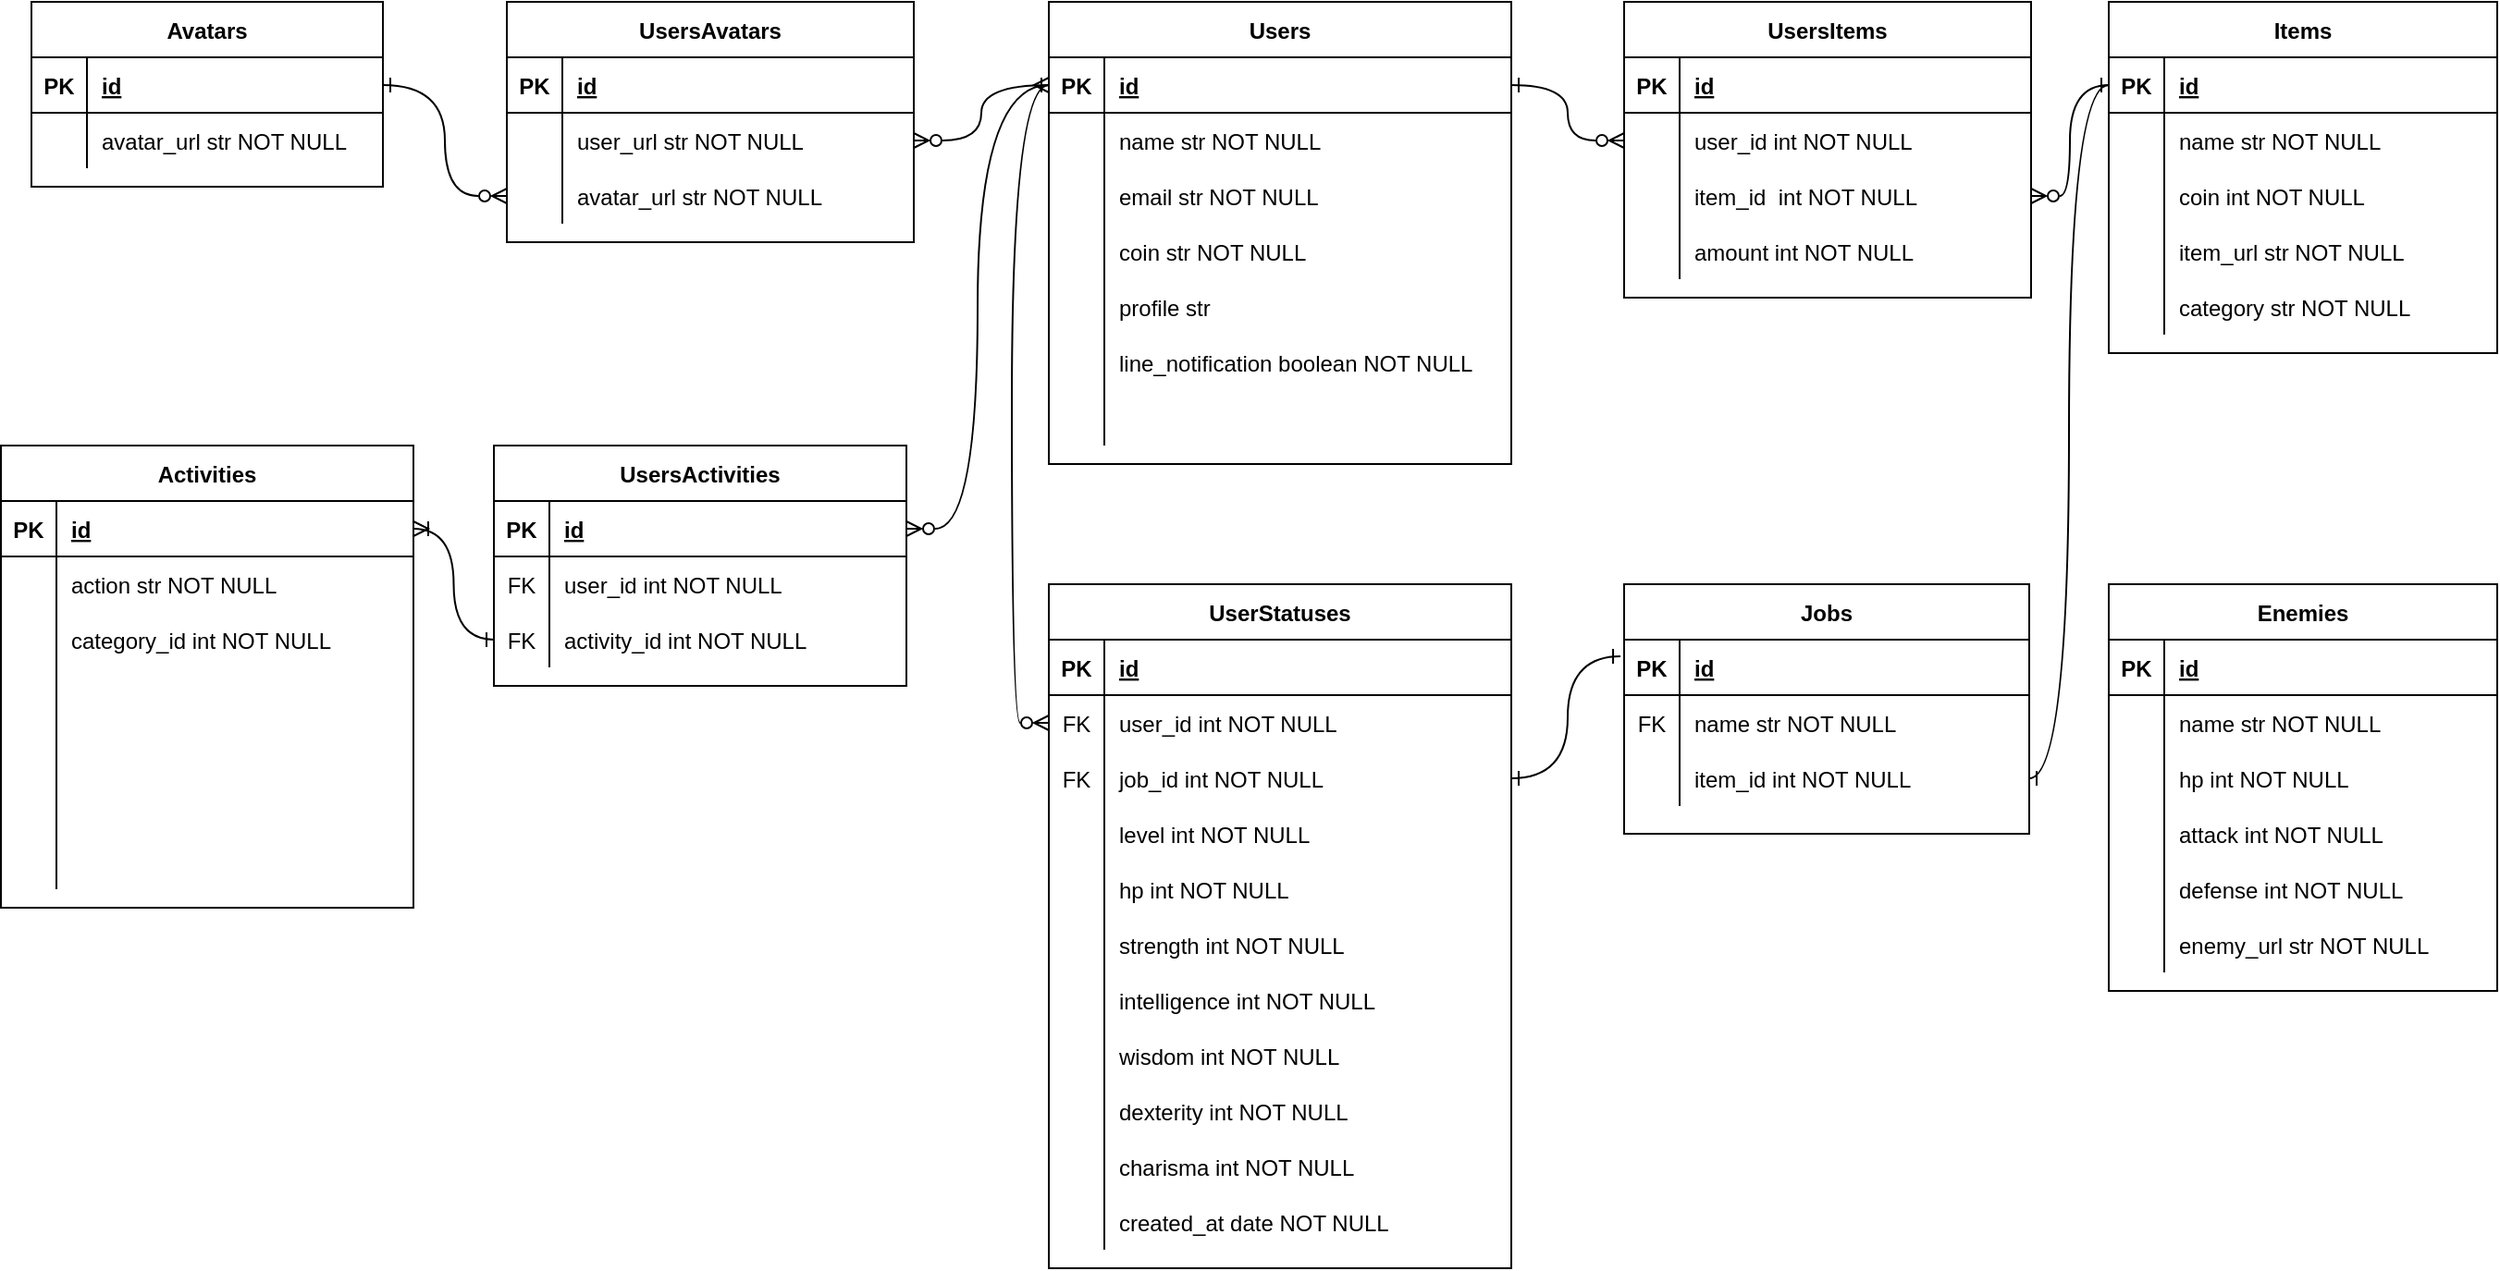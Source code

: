 <mxfile version="24.0.7" type="github">
  <diagram id="R2lEEEUBdFMjLlhIrx00" name="Page-1">
    <mxGraphModel dx="1804" dy="535" grid="1" gridSize="10" guides="1" tooltips="1" connect="1" arrows="1" fold="1" page="1" pageScale="1" pageWidth="850" pageHeight="1100" math="0" shadow="0" extFonts="Permanent Marker^https://fonts.googleapis.com/css?family=Permanent+Marker">
      <root>
        <mxCell id="0" />
        <mxCell id="1" parent="0" />
        <mxCell id="C-vyLk0tnHw3VtMMgP7b-23" value="Users" style="shape=table;startSize=30;container=1;collapsible=1;childLayout=tableLayout;fixedRows=1;rowLines=0;fontStyle=1;align=center;resizeLast=1;" parent="1" vertex="1">
          <mxGeometry x="70" y="50" width="250" height="250" as="geometry" />
        </mxCell>
        <mxCell id="C-vyLk0tnHw3VtMMgP7b-24" value="" style="shape=partialRectangle;collapsible=0;dropTarget=0;pointerEvents=0;fillColor=none;points=[[0,0.5],[1,0.5]];portConstraint=eastwest;top=0;left=0;right=0;bottom=1;" parent="C-vyLk0tnHw3VtMMgP7b-23" vertex="1">
          <mxGeometry y="30" width="250" height="30" as="geometry" />
        </mxCell>
        <mxCell id="C-vyLk0tnHw3VtMMgP7b-25" value="PK" style="shape=partialRectangle;overflow=hidden;connectable=0;fillColor=none;top=0;left=0;bottom=0;right=0;fontStyle=1;" parent="C-vyLk0tnHw3VtMMgP7b-24" vertex="1">
          <mxGeometry width="30" height="30" as="geometry">
            <mxRectangle width="30" height="30" as="alternateBounds" />
          </mxGeometry>
        </mxCell>
        <mxCell id="C-vyLk0tnHw3VtMMgP7b-26" value="id" style="shape=partialRectangle;overflow=hidden;connectable=0;fillColor=none;top=0;left=0;bottom=0;right=0;align=left;spacingLeft=6;fontStyle=5;" parent="C-vyLk0tnHw3VtMMgP7b-24" vertex="1">
          <mxGeometry x="30" width="220" height="30" as="geometry">
            <mxRectangle width="220" height="30" as="alternateBounds" />
          </mxGeometry>
        </mxCell>
        <mxCell id="C-vyLk0tnHw3VtMMgP7b-27" value="" style="shape=partialRectangle;collapsible=0;dropTarget=0;pointerEvents=0;fillColor=none;points=[[0,0.5],[1,0.5]];portConstraint=eastwest;top=0;left=0;right=0;bottom=0;" parent="C-vyLk0tnHw3VtMMgP7b-23" vertex="1">
          <mxGeometry y="60" width="250" height="30" as="geometry" />
        </mxCell>
        <mxCell id="C-vyLk0tnHw3VtMMgP7b-28" value="" style="shape=partialRectangle;overflow=hidden;connectable=0;fillColor=none;top=0;left=0;bottom=0;right=0;" parent="C-vyLk0tnHw3VtMMgP7b-27" vertex="1">
          <mxGeometry width="30" height="30" as="geometry">
            <mxRectangle width="30" height="30" as="alternateBounds" />
          </mxGeometry>
        </mxCell>
        <mxCell id="C-vyLk0tnHw3VtMMgP7b-29" value="name str NOT NULL" style="shape=partialRectangle;overflow=hidden;connectable=0;fillColor=none;top=0;left=0;bottom=0;right=0;align=left;spacingLeft=6;" parent="C-vyLk0tnHw3VtMMgP7b-27" vertex="1">
          <mxGeometry x="30" width="220" height="30" as="geometry">
            <mxRectangle width="220" height="30" as="alternateBounds" />
          </mxGeometry>
        </mxCell>
        <mxCell id="1r76c87EYD3M_yE_N8hs-28" style="shape=partialRectangle;collapsible=0;dropTarget=0;pointerEvents=0;fillColor=none;points=[[0,0.5],[1,0.5]];portConstraint=eastwest;top=0;left=0;right=0;bottom=0;" parent="C-vyLk0tnHw3VtMMgP7b-23" vertex="1">
          <mxGeometry y="90" width="250" height="30" as="geometry" />
        </mxCell>
        <mxCell id="1r76c87EYD3M_yE_N8hs-29" style="shape=partialRectangle;overflow=hidden;connectable=0;fillColor=none;top=0;left=0;bottom=0;right=0;" parent="1r76c87EYD3M_yE_N8hs-28" vertex="1">
          <mxGeometry width="30" height="30" as="geometry">
            <mxRectangle width="30" height="30" as="alternateBounds" />
          </mxGeometry>
        </mxCell>
        <mxCell id="1r76c87EYD3M_yE_N8hs-30" value="email str NOT NULL" style="shape=partialRectangle;overflow=hidden;connectable=0;fillColor=none;top=0;left=0;bottom=0;right=0;align=left;spacingLeft=6;" parent="1r76c87EYD3M_yE_N8hs-28" vertex="1">
          <mxGeometry x="30" width="220" height="30" as="geometry">
            <mxRectangle width="220" height="30" as="alternateBounds" />
          </mxGeometry>
        </mxCell>
        <mxCell id="1r76c87EYD3M_yE_N8hs-25" style="shape=partialRectangle;collapsible=0;dropTarget=0;pointerEvents=0;fillColor=none;points=[[0,0.5],[1,0.5]];portConstraint=eastwest;top=0;left=0;right=0;bottom=0;" parent="C-vyLk0tnHw3VtMMgP7b-23" vertex="1">
          <mxGeometry y="120" width="250" height="30" as="geometry" />
        </mxCell>
        <mxCell id="1r76c87EYD3M_yE_N8hs-26" style="shape=partialRectangle;overflow=hidden;connectable=0;fillColor=none;top=0;left=0;bottom=0;right=0;" parent="1r76c87EYD3M_yE_N8hs-25" vertex="1">
          <mxGeometry width="30" height="30" as="geometry">
            <mxRectangle width="30" height="30" as="alternateBounds" />
          </mxGeometry>
        </mxCell>
        <mxCell id="1r76c87EYD3M_yE_N8hs-27" value="coin str NOT NULL" style="shape=partialRectangle;overflow=hidden;connectable=0;fillColor=none;top=0;left=0;bottom=0;right=0;align=left;spacingLeft=6;" parent="1r76c87EYD3M_yE_N8hs-25" vertex="1">
          <mxGeometry x="30" width="220" height="30" as="geometry">
            <mxRectangle width="220" height="30" as="alternateBounds" />
          </mxGeometry>
        </mxCell>
        <mxCell id="1r76c87EYD3M_yE_N8hs-1" style="shape=partialRectangle;collapsible=0;dropTarget=0;pointerEvents=0;fillColor=none;points=[[0,0.5],[1,0.5]];portConstraint=eastwest;top=0;left=0;right=0;bottom=0;" parent="C-vyLk0tnHw3VtMMgP7b-23" vertex="1">
          <mxGeometry y="150" width="250" height="30" as="geometry" />
        </mxCell>
        <mxCell id="1r76c87EYD3M_yE_N8hs-2" style="shape=partialRectangle;overflow=hidden;connectable=0;fillColor=none;top=0;left=0;bottom=0;right=0;" parent="1r76c87EYD3M_yE_N8hs-1" vertex="1">
          <mxGeometry width="30" height="30" as="geometry">
            <mxRectangle width="30" height="30" as="alternateBounds" />
          </mxGeometry>
        </mxCell>
        <mxCell id="1r76c87EYD3M_yE_N8hs-3" value="profile str " style="shape=partialRectangle;overflow=hidden;connectable=0;fillColor=none;top=0;left=0;bottom=0;right=0;align=left;spacingLeft=6;" parent="1r76c87EYD3M_yE_N8hs-1" vertex="1">
          <mxGeometry x="30" width="220" height="30" as="geometry">
            <mxRectangle width="220" height="30" as="alternateBounds" />
          </mxGeometry>
        </mxCell>
        <mxCell id="DDQfYvmok7bzPkQVkcXP-64" style="shape=partialRectangle;collapsible=0;dropTarget=0;pointerEvents=0;fillColor=none;points=[[0,0.5],[1,0.5]];portConstraint=eastwest;top=0;left=0;right=0;bottom=0;" vertex="1" parent="C-vyLk0tnHw3VtMMgP7b-23">
          <mxGeometry y="180" width="250" height="30" as="geometry" />
        </mxCell>
        <mxCell id="DDQfYvmok7bzPkQVkcXP-65" style="shape=partialRectangle;overflow=hidden;connectable=0;fillColor=none;top=0;left=0;bottom=0;right=0;" vertex="1" parent="DDQfYvmok7bzPkQVkcXP-64">
          <mxGeometry width="30" height="30" as="geometry">
            <mxRectangle width="30" height="30" as="alternateBounds" />
          </mxGeometry>
        </mxCell>
        <mxCell id="DDQfYvmok7bzPkQVkcXP-66" value="line_notification boolean NOT NULL" style="shape=partialRectangle;overflow=hidden;connectable=0;fillColor=none;top=0;left=0;bottom=0;right=0;align=left;spacingLeft=6;" vertex="1" parent="DDQfYvmok7bzPkQVkcXP-64">
          <mxGeometry x="30" width="220" height="30" as="geometry">
            <mxRectangle width="220" height="30" as="alternateBounds" />
          </mxGeometry>
        </mxCell>
        <mxCell id="DDQfYvmok7bzPkQVkcXP-67" style="shape=partialRectangle;collapsible=0;dropTarget=0;pointerEvents=0;fillColor=none;points=[[0,0.5],[1,0.5]];portConstraint=eastwest;top=0;left=0;right=0;bottom=0;" vertex="1" parent="C-vyLk0tnHw3VtMMgP7b-23">
          <mxGeometry y="210" width="250" height="30" as="geometry" />
        </mxCell>
        <mxCell id="DDQfYvmok7bzPkQVkcXP-68" style="shape=partialRectangle;overflow=hidden;connectable=0;fillColor=none;top=0;left=0;bottom=0;right=0;" vertex="1" parent="DDQfYvmok7bzPkQVkcXP-67">
          <mxGeometry width="30" height="30" as="geometry">
            <mxRectangle width="30" height="30" as="alternateBounds" />
          </mxGeometry>
        </mxCell>
        <mxCell id="DDQfYvmok7bzPkQVkcXP-69" style="shape=partialRectangle;overflow=hidden;connectable=0;fillColor=none;top=0;left=0;bottom=0;right=0;align=left;spacingLeft=6;" vertex="1" parent="DDQfYvmok7bzPkQVkcXP-67">
          <mxGeometry x="30" width="220" height="30" as="geometry">
            <mxRectangle width="220" height="30" as="alternateBounds" />
          </mxGeometry>
        </mxCell>
        <mxCell id="1r76c87EYD3M_yE_N8hs-31" value="UserStatuses" style="shape=table;startSize=30;container=1;collapsible=1;childLayout=tableLayout;fixedRows=1;rowLines=0;fontStyle=1;align=center;resizeLast=1;" parent="1" vertex="1">
          <mxGeometry x="70" y="365" width="250" height="370" as="geometry" />
        </mxCell>
        <mxCell id="1r76c87EYD3M_yE_N8hs-32" value="" style="shape=partialRectangle;collapsible=0;dropTarget=0;pointerEvents=0;fillColor=none;points=[[0,0.5],[1,0.5]];portConstraint=eastwest;top=0;left=0;right=0;bottom=1;" parent="1r76c87EYD3M_yE_N8hs-31" vertex="1">
          <mxGeometry y="30" width="250" height="30" as="geometry" />
        </mxCell>
        <mxCell id="1r76c87EYD3M_yE_N8hs-33" value="PK" style="shape=partialRectangle;overflow=hidden;connectable=0;fillColor=none;top=0;left=0;bottom=0;right=0;fontStyle=1;" parent="1r76c87EYD3M_yE_N8hs-32" vertex="1">
          <mxGeometry width="30" height="30" as="geometry">
            <mxRectangle width="30" height="30" as="alternateBounds" />
          </mxGeometry>
        </mxCell>
        <mxCell id="1r76c87EYD3M_yE_N8hs-34" value="id" style="shape=partialRectangle;overflow=hidden;connectable=0;fillColor=none;top=0;left=0;bottom=0;right=0;align=left;spacingLeft=6;fontStyle=5;" parent="1r76c87EYD3M_yE_N8hs-32" vertex="1">
          <mxGeometry x="30" width="220" height="30" as="geometry">
            <mxRectangle width="220" height="30" as="alternateBounds" />
          </mxGeometry>
        </mxCell>
        <mxCell id="1r76c87EYD3M_yE_N8hs-35" value="" style="shape=partialRectangle;collapsible=0;dropTarget=0;pointerEvents=0;fillColor=none;points=[[0,0.5],[1,0.5]];portConstraint=eastwest;top=0;left=0;right=0;bottom=0;" parent="1r76c87EYD3M_yE_N8hs-31" vertex="1">
          <mxGeometry y="60" width="250" height="30" as="geometry" />
        </mxCell>
        <mxCell id="1r76c87EYD3M_yE_N8hs-36" value="FK" style="shape=partialRectangle;overflow=hidden;connectable=0;fillColor=none;top=0;left=0;bottom=0;right=0;" parent="1r76c87EYD3M_yE_N8hs-35" vertex="1">
          <mxGeometry width="30" height="30" as="geometry">
            <mxRectangle width="30" height="30" as="alternateBounds" />
          </mxGeometry>
        </mxCell>
        <mxCell id="1r76c87EYD3M_yE_N8hs-37" value="user_id int NOT NULL" style="shape=partialRectangle;overflow=hidden;connectable=0;fillColor=none;top=0;left=0;bottom=0;right=0;align=left;spacingLeft=6;" parent="1r76c87EYD3M_yE_N8hs-35" vertex="1">
          <mxGeometry x="30" width="220" height="30" as="geometry">
            <mxRectangle width="220" height="30" as="alternateBounds" />
          </mxGeometry>
        </mxCell>
        <mxCell id="1r76c87EYD3M_yE_N8hs-65" style="shape=partialRectangle;collapsible=0;dropTarget=0;pointerEvents=0;fillColor=none;points=[[0,0.5],[1,0.5]];portConstraint=eastwest;top=0;left=0;right=0;bottom=0;" parent="1r76c87EYD3M_yE_N8hs-31" vertex="1">
          <mxGeometry y="90" width="250" height="30" as="geometry" />
        </mxCell>
        <mxCell id="1r76c87EYD3M_yE_N8hs-66" value="FK" style="shape=partialRectangle;overflow=hidden;connectable=0;fillColor=none;top=0;left=0;bottom=0;right=0;" parent="1r76c87EYD3M_yE_N8hs-65" vertex="1">
          <mxGeometry width="30" height="30" as="geometry">
            <mxRectangle width="30" height="30" as="alternateBounds" />
          </mxGeometry>
        </mxCell>
        <mxCell id="1r76c87EYD3M_yE_N8hs-67" value="job_id int NOT NULL" style="shape=partialRectangle;overflow=hidden;connectable=0;fillColor=none;top=0;left=0;bottom=0;right=0;align=left;spacingLeft=6;" parent="1r76c87EYD3M_yE_N8hs-65" vertex="1">
          <mxGeometry x="30" width="220" height="30" as="geometry">
            <mxRectangle width="220" height="30" as="alternateBounds" />
          </mxGeometry>
        </mxCell>
        <mxCell id="1r76c87EYD3M_yE_N8hs-38" style="shape=partialRectangle;collapsible=0;dropTarget=0;pointerEvents=0;fillColor=none;points=[[0,0.5],[1,0.5]];portConstraint=eastwest;top=0;left=0;right=0;bottom=0;" parent="1r76c87EYD3M_yE_N8hs-31" vertex="1">
          <mxGeometry y="120" width="250" height="30" as="geometry" />
        </mxCell>
        <mxCell id="1r76c87EYD3M_yE_N8hs-39" style="shape=partialRectangle;overflow=hidden;connectable=0;fillColor=none;top=0;left=0;bottom=0;right=0;" parent="1r76c87EYD3M_yE_N8hs-38" vertex="1">
          <mxGeometry width="30" height="30" as="geometry">
            <mxRectangle width="30" height="30" as="alternateBounds" />
          </mxGeometry>
        </mxCell>
        <mxCell id="1r76c87EYD3M_yE_N8hs-40" value="level int NOT NULL" style="shape=partialRectangle;overflow=hidden;connectable=0;fillColor=none;top=0;left=0;bottom=0;right=0;align=left;spacingLeft=6;" parent="1r76c87EYD3M_yE_N8hs-38" vertex="1">
          <mxGeometry x="30" width="220" height="30" as="geometry">
            <mxRectangle width="220" height="30" as="alternateBounds" />
          </mxGeometry>
        </mxCell>
        <mxCell id="1r76c87EYD3M_yE_N8hs-41" style="shape=partialRectangle;collapsible=0;dropTarget=0;pointerEvents=0;fillColor=none;points=[[0,0.5],[1,0.5]];portConstraint=eastwest;top=0;left=0;right=0;bottom=0;" parent="1r76c87EYD3M_yE_N8hs-31" vertex="1">
          <mxGeometry y="150" width="250" height="30" as="geometry" />
        </mxCell>
        <mxCell id="1r76c87EYD3M_yE_N8hs-42" style="shape=partialRectangle;overflow=hidden;connectable=0;fillColor=none;top=0;left=0;bottom=0;right=0;" parent="1r76c87EYD3M_yE_N8hs-41" vertex="1">
          <mxGeometry width="30" height="30" as="geometry">
            <mxRectangle width="30" height="30" as="alternateBounds" />
          </mxGeometry>
        </mxCell>
        <mxCell id="1r76c87EYD3M_yE_N8hs-43" value="hp int NOT NULL" style="shape=partialRectangle;overflow=hidden;connectable=0;fillColor=none;top=0;left=0;bottom=0;right=0;align=left;spacingLeft=6;" parent="1r76c87EYD3M_yE_N8hs-41" vertex="1">
          <mxGeometry x="30" width="220" height="30" as="geometry">
            <mxRectangle width="220" height="30" as="alternateBounds" />
          </mxGeometry>
        </mxCell>
        <mxCell id="1r76c87EYD3M_yE_N8hs-62" style="shape=partialRectangle;collapsible=0;dropTarget=0;pointerEvents=0;fillColor=none;points=[[0,0.5],[1,0.5]];portConstraint=eastwest;top=0;left=0;right=0;bottom=0;" parent="1r76c87EYD3M_yE_N8hs-31" vertex="1">
          <mxGeometry y="180" width="250" height="30" as="geometry" />
        </mxCell>
        <mxCell id="1r76c87EYD3M_yE_N8hs-63" style="shape=partialRectangle;overflow=hidden;connectable=0;fillColor=none;top=0;left=0;bottom=0;right=0;" parent="1r76c87EYD3M_yE_N8hs-62" vertex="1">
          <mxGeometry width="30" height="30" as="geometry">
            <mxRectangle width="30" height="30" as="alternateBounds" />
          </mxGeometry>
        </mxCell>
        <mxCell id="1r76c87EYD3M_yE_N8hs-64" value="strength int NOT NULL" style="shape=partialRectangle;overflow=hidden;connectable=0;fillColor=none;top=0;left=0;bottom=0;right=0;align=left;spacingLeft=6;" parent="1r76c87EYD3M_yE_N8hs-62" vertex="1">
          <mxGeometry x="30" width="220" height="30" as="geometry">
            <mxRectangle width="220" height="30" as="alternateBounds" />
          </mxGeometry>
        </mxCell>
        <mxCell id="1r76c87EYD3M_yE_N8hs-59" style="shape=partialRectangle;collapsible=0;dropTarget=0;pointerEvents=0;fillColor=none;points=[[0,0.5],[1,0.5]];portConstraint=eastwest;top=0;left=0;right=0;bottom=0;" parent="1r76c87EYD3M_yE_N8hs-31" vertex="1">
          <mxGeometry y="210" width="250" height="30" as="geometry" />
        </mxCell>
        <mxCell id="1r76c87EYD3M_yE_N8hs-60" style="shape=partialRectangle;overflow=hidden;connectable=0;fillColor=none;top=0;left=0;bottom=0;right=0;" parent="1r76c87EYD3M_yE_N8hs-59" vertex="1">
          <mxGeometry width="30" height="30" as="geometry">
            <mxRectangle width="30" height="30" as="alternateBounds" />
          </mxGeometry>
        </mxCell>
        <mxCell id="1r76c87EYD3M_yE_N8hs-61" value="intelligence int NOT NULL" style="shape=partialRectangle;overflow=hidden;connectable=0;fillColor=none;top=0;left=0;bottom=0;right=0;align=left;spacingLeft=6;" parent="1r76c87EYD3M_yE_N8hs-59" vertex="1">
          <mxGeometry x="30" width="220" height="30" as="geometry">
            <mxRectangle width="220" height="30" as="alternateBounds" />
          </mxGeometry>
        </mxCell>
        <mxCell id="1r76c87EYD3M_yE_N8hs-56" style="shape=partialRectangle;collapsible=0;dropTarget=0;pointerEvents=0;fillColor=none;points=[[0,0.5],[1,0.5]];portConstraint=eastwest;top=0;left=0;right=0;bottom=0;" parent="1r76c87EYD3M_yE_N8hs-31" vertex="1">
          <mxGeometry y="240" width="250" height="30" as="geometry" />
        </mxCell>
        <mxCell id="1r76c87EYD3M_yE_N8hs-57" style="shape=partialRectangle;overflow=hidden;connectable=0;fillColor=none;top=0;left=0;bottom=0;right=0;" parent="1r76c87EYD3M_yE_N8hs-56" vertex="1">
          <mxGeometry width="30" height="30" as="geometry">
            <mxRectangle width="30" height="30" as="alternateBounds" />
          </mxGeometry>
        </mxCell>
        <mxCell id="1r76c87EYD3M_yE_N8hs-58" value="wisdom int NOT NULL" style="shape=partialRectangle;overflow=hidden;connectable=0;fillColor=none;top=0;left=0;bottom=0;right=0;align=left;spacingLeft=6;" parent="1r76c87EYD3M_yE_N8hs-56" vertex="1">
          <mxGeometry x="30" width="220" height="30" as="geometry">
            <mxRectangle width="220" height="30" as="alternateBounds" />
          </mxGeometry>
        </mxCell>
        <mxCell id="1r76c87EYD3M_yE_N8hs-53" style="shape=partialRectangle;collapsible=0;dropTarget=0;pointerEvents=0;fillColor=none;points=[[0,0.5],[1,0.5]];portConstraint=eastwest;top=0;left=0;right=0;bottom=0;" parent="1r76c87EYD3M_yE_N8hs-31" vertex="1">
          <mxGeometry y="270" width="250" height="30" as="geometry" />
        </mxCell>
        <mxCell id="1r76c87EYD3M_yE_N8hs-54" style="shape=partialRectangle;overflow=hidden;connectable=0;fillColor=none;top=0;left=0;bottom=0;right=0;" parent="1r76c87EYD3M_yE_N8hs-53" vertex="1">
          <mxGeometry width="30" height="30" as="geometry">
            <mxRectangle width="30" height="30" as="alternateBounds" />
          </mxGeometry>
        </mxCell>
        <mxCell id="1r76c87EYD3M_yE_N8hs-55" value="dexterity int NOT NULL" style="shape=partialRectangle;overflow=hidden;connectable=0;fillColor=none;top=0;left=0;bottom=0;right=0;align=left;spacingLeft=6;" parent="1r76c87EYD3M_yE_N8hs-53" vertex="1">
          <mxGeometry x="30" width="220" height="30" as="geometry">
            <mxRectangle width="220" height="30" as="alternateBounds" />
          </mxGeometry>
        </mxCell>
        <mxCell id="1r76c87EYD3M_yE_N8hs-50" style="shape=partialRectangle;collapsible=0;dropTarget=0;pointerEvents=0;fillColor=none;points=[[0,0.5],[1,0.5]];portConstraint=eastwest;top=0;left=0;right=0;bottom=0;" parent="1r76c87EYD3M_yE_N8hs-31" vertex="1">
          <mxGeometry y="300" width="250" height="30" as="geometry" />
        </mxCell>
        <mxCell id="1r76c87EYD3M_yE_N8hs-51" style="shape=partialRectangle;overflow=hidden;connectable=0;fillColor=none;top=0;left=0;bottom=0;right=0;" parent="1r76c87EYD3M_yE_N8hs-50" vertex="1">
          <mxGeometry width="30" height="30" as="geometry">
            <mxRectangle width="30" height="30" as="alternateBounds" />
          </mxGeometry>
        </mxCell>
        <mxCell id="1r76c87EYD3M_yE_N8hs-52" value="charisma int NOT NULL" style="shape=partialRectangle;overflow=hidden;connectable=0;fillColor=none;top=0;left=0;bottom=0;right=0;align=left;spacingLeft=6;" parent="1r76c87EYD3M_yE_N8hs-50" vertex="1">
          <mxGeometry x="30" width="220" height="30" as="geometry">
            <mxRectangle width="220" height="30" as="alternateBounds" />
          </mxGeometry>
        </mxCell>
        <mxCell id="1r76c87EYD3M_yE_N8hs-47" style="shape=partialRectangle;collapsible=0;dropTarget=0;pointerEvents=0;fillColor=none;points=[[0,0.5],[1,0.5]];portConstraint=eastwest;top=0;left=0;right=0;bottom=0;" parent="1r76c87EYD3M_yE_N8hs-31" vertex="1">
          <mxGeometry y="330" width="250" height="30" as="geometry" />
        </mxCell>
        <mxCell id="1r76c87EYD3M_yE_N8hs-48" style="shape=partialRectangle;overflow=hidden;connectable=0;fillColor=none;top=0;left=0;bottom=0;right=0;" parent="1r76c87EYD3M_yE_N8hs-47" vertex="1">
          <mxGeometry width="30" height="30" as="geometry">
            <mxRectangle width="30" height="30" as="alternateBounds" />
          </mxGeometry>
        </mxCell>
        <mxCell id="1r76c87EYD3M_yE_N8hs-49" value="created_at date NOT NULL" style="shape=partialRectangle;overflow=hidden;connectable=0;fillColor=none;top=0;left=0;bottom=0;right=0;align=left;spacingLeft=6;" parent="1r76c87EYD3M_yE_N8hs-47" vertex="1">
          <mxGeometry x="30" width="220" height="30" as="geometry">
            <mxRectangle width="220" height="30" as="alternateBounds" />
          </mxGeometry>
        </mxCell>
        <mxCell id="DDQfYvmok7bzPkQVkcXP-1" value="Jobs" style="shape=table;startSize=30;container=1;collapsible=1;childLayout=tableLayout;fixedRows=1;rowLines=0;fontStyle=1;align=center;resizeLast=1;" vertex="1" parent="1">
          <mxGeometry x="381" y="365" width="219" height="135" as="geometry" />
        </mxCell>
        <mxCell id="DDQfYvmok7bzPkQVkcXP-2" value="" style="shape=partialRectangle;collapsible=0;dropTarget=0;pointerEvents=0;fillColor=none;points=[[0,0.5],[1,0.5]];portConstraint=eastwest;top=0;left=0;right=0;bottom=1;" vertex="1" parent="DDQfYvmok7bzPkQVkcXP-1">
          <mxGeometry y="30" width="219" height="30" as="geometry" />
        </mxCell>
        <mxCell id="DDQfYvmok7bzPkQVkcXP-3" value="PK" style="shape=partialRectangle;overflow=hidden;connectable=0;fillColor=none;top=0;left=0;bottom=0;right=0;fontStyle=1;" vertex="1" parent="DDQfYvmok7bzPkQVkcXP-2">
          <mxGeometry width="30" height="30" as="geometry">
            <mxRectangle width="30" height="30" as="alternateBounds" />
          </mxGeometry>
        </mxCell>
        <mxCell id="DDQfYvmok7bzPkQVkcXP-4" value="id" style="shape=partialRectangle;overflow=hidden;connectable=0;fillColor=none;top=0;left=0;bottom=0;right=0;align=left;spacingLeft=6;fontStyle=5;" vertex="1" parent="DDQfYvmok7bzPkQVkcXP-2">
          <mxGeometry x="30" width="189" height="30" as="geometry">
            <mxRectangle width="189" height="30" as="alternateBounds" />
          </mxGeometry>
        </mxCell>
        <mxCell id="DDQfYvmok7bzPkQVkcXP-5" value="" style="shape=partialRectangle;collapsible=0;dropTarget=0;pointerEvents=0;fillColor=none;points=[[0,0.5],[1,0.5]];portConstraint=eastwest;top=0;left=0;right=0;bottom=0;" vertex="1" parent="DDQfYvmok7bzPkQVkcXP-1">
          <mxGeometry y="60" width="219" height="30" as="geometry" />
        </mxCell>
        <mxCell id="DDQfYvmok7bzPkQVkcXP-6" value="FK" style="shape=partialRectangle;overflow=hidden;connectable=0;fillColor=none;top=0;left=0;bottom=0;right=0;" vertex="1" parent="DDQfYvmok7bzPkQVkcXP-5">
          <mxGeometry width="30" height="30" as="geometry">
            <mxRectangle width="30" height="30" as="alternateBounds" />
          </mxGeometry>
        </mxCell>
        <mxCell id="DDQfYvmok7bzPkQVkcXP-7" value="name str NOT NULL" style="shape=partialRectangle;overflow=hidden;connectable=0;fillColor=none;top=0;left=0;bottom=0;right=0;align=left;spacingLeft=6;" vertex="1" parent="DDQfYvmok7bzPkQVkcXP-5">
          <mxGeometry x="30" width="189" height="30" as="geometry">
            <mxRectangle width="189" height="30" as="alternateBounds" />
          </mxGeometry>
        </mxCell>
        <mxCell id="DDQfYvmok7bzPkQVkcXP-132" style="shape=partialRectangle;collapsible=0;dropTarget=0;pointerEvents=0;fillColor=none;points=[[0,0.5],[1,0.5]];portConstraint=eastwest;top=0;left=0;right=0;bottom=0;" vertex="1" parent="DDQfYvmok7bzPkQVkcXP-1">
          <mxGeometry y="90" width="219" height="30" as="geometry" />
        </mxCell>
        <mxCell id="DDQfYvmok7bzPkQVkcXP-133" style="shape=partialRectangle;overflow=hidden;connectable=0;fillColor=none;top=0;left=0;bottom=0;right=0;" vertex="1" parent="DDQfYvmok7bzPkQVkcXP-132">
          <mxGeometry width="30" height="30" as="geometry">
            <mxRectangle width="30" height="30" as="alternateBounds" />
          </mxGeometry>
        </mxCell>
        <mxCell id="DDQfYvmok7bzPkQVkcXP-134" value="item_id int NOT NULL" style="shape=partialRectangle;overflow=hidden;connectable=0;fillColor=none;top=0;left=0;bottom=0;right=0;align=left;spacingLeft=6;" vertex="1" parent="DDQfYvmok7bzPkQVkcXP-132">
          <mxGeometry x="30" width="189" height="30" as="geometry">
            <mxRectangle width="189" height="30" as="alternateBounds" />
          </mxGeometry>
        </mxCell>
        <mxCell id="DDQfYvmok7bzPkQVkcXP-35" value="Items" style="shape=table;startSize=30;container=1;collapsible=1;childLayout=tableLayout;fixedRows=1;rowLines=0;fontStyle=1;align=center;resizeLast=1;" vertex="1" parent="1">
          <mxGeometry x="643" y="50" width="210" height="190" as="geometry" />
        </mxCell>
        <mxCell id="DDQfYvmok7bzPkQVkcXP-36" value="" style="shape=partialRectangle;collapsible=0;dropTarget=0;pointerEvents=0;fillColor=none;points=[[0,0.5],[1,0.5]];portConstraint=eastwest;top=0;left=0;right=0;bottom=1;" vertex="1" parent="DDQfYvmok7bzPkQVkcXP-35">
          <mxGeometry y="30" width="210" height="30" as="geometry" />
        </mxCell>
        <mxCell id="DDQfYvmok7bzPkQVkcXP-37" value="PK" style="shape=partialRectangle;overflow=hidden;connectable=0;fillColor=none;top=0;left=0;bottom=0;right=0;fontStyle=1;" vertex="1" parent="DDQfYvmok7bzPkQVkcXP-36">
          <mxGeometry width="30" height="30" as="geometry">
            <mxRectangle width="30" height="30" as="alternateBounds" />
          </mxGeometry>
        </mxCell>
        <mxCell id="DDQfYvmok7bzPkQVkcXP-38" value="id" style="shape=partialRectangle;overflow=hidden;connectable=0;fillColor=none;top=0;left=0;bottom=0;right=0;align=left;spacingLeft=6;fontStyle=5;" vertex="1" parent="DDQfYvmok7bzPkQVkcXP-36">
          <mxGeometry x="30" width="180" height="30" as="geometry">
            <mxRectangle width="180" height="30" as="alternateBounds" />
          </mxGeometry>
        </mxCell>
        <mxCell id="DDQfYvmok7bzPkQVkcXP-39" value="" style="shape=partialRectangle;collapsible=0;dropTarget=0;pointerEvents=0;fillColor=none;points=[[0,0.5],[1,0.5]];portConstraint=eastwest;top=0;left=0;right=0;bottom=0;" vertex="1" parent="DDQfYvmok7bzPkQVkcXP-35">
          <mxGeometry y="60" width="210" height="30" as="geometry" />
        </mxCell>
        <mxCell id="DDQfYvmok7bzPkQVkcXP-40" value="" style="shape=partialRectangle;overflow=hidden;connectable=0;fillColor=none;top=0;left=0;bottom=0;right=0;" vertex="1" parent="DDQfYvmok7bzPkQVkcXP-39">
          <mxGeometry width="30" height="30" as="geometry">
            <mxRectangle width="30" height="30" as="alternateBounds" />
          </mxGeometry>
        </mxCell>
        <mxCell id="DDQfYvmok7bzPkQVkcXP-41" value="name str NOT NULL" style="shape=partialRectangle;overflow=hidden;connectable=0;fillColor=none;top=0;left=0;bottom=0;right=0;align=left;spacingLeft=6;" vertex="1" parent="DDQfYvmok7bzPkQVkcXP-39">
          <mxGeometry x="30" width="180" height="30" as="geometry">
            <mxRectangle width="180" height="30" as="alternateBounds" />
          </mxGeometry>
        </mxCell>
        <mxCell id="DDQfYvmok7bzPkQVkcXP-48" style="shape=partialRectangle;collapsible=0;dropTarget=0;pointerEvents=0;fillColor=none;points=[[0,0.5],[1,0.5]];portConstraint=eastwest;top=0;left=0;right=0;bottom=0;" vertex="1" parent="DDQfYvmok7bzPkQVkcXP-35">
          <mxGeometry y="90" width="210" height="30" as="geometry" />
        </mxCell>
        <mxCell id="DDQfYvmok7bzPkQVkcXP-49" style="shape=partialRectangle;overflow=hidden;connectable=0;fillColor=none;top=0;left=0;bottom=0;right=0;" vertex="1" parent="DDQfYvmok7bzPkQVkcXP-48">
          <mxGeometry width="30" height="30" as="geometry">
            <mxRectangle width="30" height="30" as="alternateBounds" />
          </mxGeometry>
        </mxCell>
        <mxCell id="DDQfYvmok7bzPkQVkcXP-50" value="coin int NOT NULL" style="shape=partialRectangle;overflow=hidden;connectable=0;fillColor=none;top=0;left=0;bottom=0;right=0;align=left;spacingLeft=6;" vertex="1" parent="DDQfYvmok7bzPkQVkcXP-48">
          <mxGeometry x="30" width="180" height="30" as="geometry">
            <mxRectangle width="180" height="30" as="alternateBounds" />
          </mxGeometry>
        </mxCell>
        <mxCell id="DDQfYvmok7bzPkQVkcXP-45" style="shape=partialRectangle;collapsible=0;dropTarget=0;pointerEvents=0;fillColor=none;points=[[0,0.5],[1,0.5]];portConstraint=eastwest;top=0;left=0;right=0;bottom=0;" vertex="1" parent="DDQfYvmok7bzPkQVkcXP-35">
          <mxGeometry y="120" width="210" height="30" as="geometry" />
        </mxCell>
        <mxCell id="DDQfYvmok7bzPkQVkcXP-46" style="shape=partialRectangle;overflow=hidden;connectable=0;fillColor=none;top=0;left=0;bottom=0;right=0;" vertex="1" parent="DDQfYvmok7bzPkQVkcXP-45">
          <mxGeometry width="30" height="30" as="geometry">
            <mxRectangle width="30" height="30" as="alternateBounds" />
          </mxGeometry>
        </mxCell>
        <mxCell id="DDQfYvmok7bzPkQVkcXP-47" value="item_url str NOT NULL" style="shape=partialRectangle;overflow=hidden;connectable=0;fillColor=none;top=0;left=0;bottom=0;right=0;align=left;spacingLeft=6;" vertex="1" parent="DDQfYvmok7bzPkQVkcXP-45">
          <mxGeometry x="30" width="180" height="30" as="geometry">
            <mxRectangle width="180" height="30" as="alternateBounds" />
          </mxGeometry>
        </mxCell>
        <mxCell id="DDQfYvmok7bzPkQVkcXP-70" style="shape=partialRectangle;collapsible=0;dropTarget=0;pointerEvents=0;fillColor=none;points=[[0,0.5],[1,0.5]];portConstraint=eastwest;top=0;left=0;right=0;bottom=0;" vertex="1" parent="DDQfYvmok7bzPkQVkcXP-35">
          <mxGeometry y="150" width="210" height="30" as="geometry" />
        </mxCell>
        <mxCell id="DDQfYvmok7bzPkQVkcXP-71" style="shape=partialRectangle;overflow=hidden;connectable=0;fillColor=none;top=0;left=0;bottom=0;right=0;" vertex="1" parent="DDQfYvmok7bzPkQVkcXP-70">
          <mxGeometry width="30" height="30" as="geometry">
            <mxRectangle width="30" height="30" as="alternateBounds" />
          </mxGeometry>
        </mxCell>
        <mxCell id="DDQfYvmok7bzPkQVkcXP-72" value="category str NOT NULL" style="shape=partialRectangle;overflow=hidden;connectable=0;fillColor=none;top=0;left=0;bottom=0;right=0;align=left;spacingLeft=6;" vertex="1" parent="DDQfYvmok7bzPkQVkcXP-70">
          <mxGeometry x="30" width="180" height="30" as="geometry">
            <mxRectangle width="180" height="30" as="alternateBounds" />
          </mxGeometry>
        </mxCell>
        <mxCell id="DDQfYvmok7bzPkQVkcXP-51" value="UsersItems" style="shape=table;startSize=30;container=1;collapsible=1;childLayout=tableLayout;fixedRows=1;rowLines=0;fontStyle=1;align=center;resizeLast=1;" vertex="1" parent="1">
          <mxGeometry x="381" y="50" width="220" height="160" as="geometry" />
        </mxCell>
        <mxCell id="DDQfYvmok7bzPkQVkcXP-52" value="" style="shape=partialRectangle;collapsible=0;dropTarget=0;pointerEvents=0;fillColor=none;points=[[0,0.5],[1,0.5]];portConstraint=eastwest;top=0;left=0;right=0;bottom=1;" vertex="1" parent="DDQfYvmok7bzPkQVkcXP-51">
          <mxGeometry y="30" width="220" height="30" as="geometry" />
        </mxCell>
        <mxCell id="DDQfYvmok7bzPkQVkcXP-53" value="PK" style="shape=partialRectangle;overflow=hidden;connectable=0;fillColor=none;top=0;left=0;bottom=0;right=0;fontStyle=1;" vertex="1" parent="DDQfYvmok7bzPkQVkcXP-52">
          <mxGeometry width="30" height="30" as="geometry">
            <mxRectangle width="30" height="30" as="alternateBounds" />
          </mxGeometry>
        </mxCell>
        <mxCell id="DDQfYvmok7bzPkQVkcXP-54" value="id" style="shape=partialRectangle;overflow=hidden;connectable=0;fillColor=none;top=0;left=0;bottom=0;right=0;align=left;spacingLeft=6;fontStyle=5;" vertex="1" parent="DDQfYvmok7bzPkQVkcXP-52">
          <mxGeometry x="30" width="190" height="30" as="geometry">
            <mxRectangle width="190" height="30" as="alternateBounds" />
          </mxGeometry>
        </mxCell>
        <mxCell id="DDQfYvmok7bzPkQVkcXP-55" value="" style="shape=partialRectangle;collapsible=0;dropTarget=0;pointerEvents=0;fillColor=none;points=[[0,0.5],[1,0.5]];portConstraint=eastwest;top=0;left=0;right=0;bottom=0;" vertex="1" parent="DDQfYvmok7bzPkQVkcXP-51">
          <mxGeometry y="60" width="220" height="30" as="geometry" />
        </mxCell>
        <mxCell id="DDQfYvmok7bzPkQVkcXP-56" value="" style="shape=partialRectangle;overflow=hidden;connectable=0;fillColor=none;top=0;left=0;bottom=0;right=0;" vertex="1" parent="DDQfYvmok7bzPkQVkcXP-55">
          <mxGeometry width="30" height="30" as="geometry">
            <mxRectangle width="30" height="30" as="alternateBounds" />
          </mxGeometry>
        </mxCell>
        <mxCell id="DDQfYvmok7bzPkQVkcXP-57" value="user_id int NOT NULL" style="shape=partialRectangle;overflow=hidden;connectable=0;fillColor=none;top=0;left=0;bottom=0;right=0;align=left;spacingLeft=6;" vertex="1" parent="DDQfYvmok7bzPkQVkcXP-55">
          <mxGeometry x="30" width="190" height="30" as="geometry">
            <mxRectangle width="190" height="30" as="alternateBounds" />
          </mxGeometry>
        </mxCell>
        <mxCell id="DDQfYvmok7bzPkQVkcXP-58" style="shape=partialRectangle;collapsible=0;dropTarget=0;pointerEvents=0;fillColor=none;points=[[0,0.5],[1,0.5]];portConstraint=eastwest;top=0;left=0;right=0;bottom=0;" vertex="1" parent="DDQfYvmok7bzPkQVkcXP-51">
          <mxGeometry y="90" width="220" height="30" as="geometry" />
        </mxCell>
        <mxCell id="DDQfYvmok7bzPkQVkcXP-59" style="shape=partialRectangle;overflow=hidden;connectable=0;fillColor=none;top=0;left=0;bottom=0;right=0;" vertex="1" parent="DDQfYvmok7bzPkQVkcXP-58">
          <mxGeometry width="30" height="30" as="geometry">
            <mxRectangle width="30" height="30" as="alternateBounds" />
          </mxGeometry>
        </mxCell>
        <mxCell id="DDQfYvmok7bzPkQVkcXP-60" value="item_id  int NOT NULL" style="shape=partialRectangle;overflow=hidden;connectable=0;fillColor=none;top=0;left=0;bottom=0;right=0;align=left;spacingLeft=6;" vertex="1" parent="DDQfYvmok7bzPkQVkcXP-58">
          <mxGeometry x="30" width="190" height="30" as="geometry">
            <mxRectangle width="190" height="30" as="alternateBounds" />
          </mxGeometry>
        </mxCell>
        <mxCell id="DDQfYvmok7bzPkQVkcXP-61" style="shape=partialRectangle;collapsible=0;dropTarget=0;pointerEvents=0;fillColor=none;points=[[0,0.5],[1,0.5]];portConstraint=eastwest;top=0;left=0;right=0;bottom=0;" vertex="1" parent="DDQfYvmok7bzPkQVkcXP-51">
          <mxGeometry y="120" width="220" height="30" as="geometry" />
        </mxCell>
        <mxCell id="DDQfYvmok7bzPkQVkcXP-62" style="shape=partialRectangle;overflow=hidden;connectable=0;fillColor=none;top=0;left=0;bottom=0;right=0;" vertex="1" parent="DDQfYvmok7bzPkQVkcXP-61">
          <mxGeometry width="30" height="30" as="geometry">
            <mxRectangle width="30" height="30" as="alternateBounds" />
          </mxGeometry>
        </mxCell>
        <mxCell id="DDQfYvmok7bzPkQVkcXP-63" value="amount int NOT NULL" style="shape=partialRectangle;overflow=hidden;connectable=0;fillColor=none;top=0;left=0;bottom=0;right=0;align=left;spacingLeft=6;" vertex="1" parent="DDQfYvmok7bzPkQVkcXP-61">
          <mxGeometry x="30" width="190" height="30" as="geometry">
            <mxRectangle width="190" height="30" as="alternateBounds" />
          </mxGeometry>
        </mxCell>
        <mxCell id="DDQfYvmok7bzPkQVkcXP-73" value="Avatars" style="shape=table;startSize=30;container=1;collapsible=1;childLayout=tableLayout;fixedRows=1;rowLines=0;fontStyle=1;align=center;resizeLast=1;" vertex="1" parent="1">
          <mxGeometry x="-480" y="50" width="190" height="100" as="geometry" />
        </mxCell>
        <mxCell id="DDQfYvmok7bzPkQVkcXP-74" value="" style="shape=partialRectangle;collapsible=0;dropTarget=0;pointerEvents=0;fillColor=none;points=[[0,0.5],[1,0.5]];portConstraint=eastwest;top=0;left=0;right=0;bottom=1;" vertex="1" parent="DDQfYvmok7bzPkQVkcXP-73">
          <mxGeometry y="30" width="190" height="30" as="geometry" />
        </mxCell>
        <mxCell id="DDQfYvmok7bzPkQVkcXP-75" value="PK" style="shape=partialRectangle;overflow=hidden;connectable=0;fillColor=none;top=0;left=0;bottom=0;right=0;fontStyle=1;" vertex="1" parent="DDQfYvmok7bzPkQVkcXP-74">
          <mxGeometry width="30" height="30" as="geometry">
            <mxRectangle width="30" height="30" as="alternateBounds" />
          </mxGeometry>
        </mxCell>
        <mxCell id="DDQfYvmok7bzPkQVkcXP-76" value="id" style="shape=partialRectangle;overflow=hidden;connectable=0;fillColor=none;top=0;left=0;bottom=0;right=0;align=left;spacingLeft=6;fontStyle=5;" vertex="1" parent="DDQfYvmok7bzPkQVkcXP-74">
          <mxGeometry x="30" width="160" height="30" as="geometry">
            <mxRectangle width="160" height="30" as="alternateBounds" />
          </mxGeometry>
        </mxCell>
        <mxCell id="DDQfYvmok7bzPkQVkcXP-77" value="" style="shape=partialRectangle;collapsible=0;dropTarget=0;pointerEvents=0;fillColor=none;points=[[0,0.5],[1,0.5]];portConstraint=eastwest;top=0;left=0;right=0;bottom=0;" vertex="1" parent="DDQfYvmok7bzPkQVkcXP-73">
          <mxGeometry y="60" width="190" height="30" as="geometry" />
        </mxCell>
        <mxCell id="DDQfYvmok7bzPkQVkcXP-78" value="" style="shape=partialRectangle;overflow=hidden;connectable=0;fillColor=none;top=0;left=0;bottom=0;right=0;" vertex="1" parent="DDQfYvmok7bzPkQVkcXP-77">
          <mxGeometry width="30" height="30" as="geometry">
            <mxRectangle width="30" height="30" as="alternateBounds" />
          </mxGeometry>
        </mxCell>
        <mxCell id="DDQfYvmok7bzPkQVkcXP-79" value="avatar_url str NOT NULL" style="shape=partialRectangle;overflow=hidden;connectable=0;fillColor=none;top=0;left=0;bottom=0;right=0;align=left;spacingLeft=6;" vertex="1" parent="DDQfYvmok7bzPkQVkcXP-77">
          <mxGeometry x="30" width="160" height="30" as="geometry">
            <mxRectangle width="160" height="30" as="alternateBounds" />
          </mxGeometry>
        </mxCell>
        <mxCell id="DDQfYvmok7bzPkQVkcXP-95" value="UsersAvatars" style="shape=table;startSize=30;container=1;collapsible=1;childLayout=tableLayout;fixedRows=1;rowLines=0;fontStyle=1;align=center;resizeLast=1;" vertex="1" parent="1">
          <mxGeometry x="-223" y="50" width="220" height="130" as="geometry" />
        </mxCell>
        <mxCell id="DDQfYvmok7bzPkQVkcXP-96" value="" style="shape=partialRectangle;collapsible=0;dropTarget=0;pointerEvents=0;fillColor=none;points=[[0,0.5],[1,0.5]];portConstraint=eastwest;top=0;left=0;right=0;bottom=1;" vertex="1" parent="DDQfYvmok7bzPkQVkcXP-95">
          <mxGeometry y="30" width="220" height="30" as="geometry" />
        </mxCell>
        <mxCell id="DDQfYvmok7bzPkQVkcXP-97" value="PK" style="shape=partialRectangle;overflow=hidden;connectable=0;fillColor=none;top=0;left=0;bottom=0;right=0;fontStyle=1;" vertex="1" parent="DDQfYvmok7bzPkQVkcXP-96">
          <mxGeometry width="30" height="30" as="geometry">
            <mxRectangle width="30" height="30" as="alternateBounds" />
          </mxGeometry>
        </mxCell>
        <mxCell id="DDQfYvmok7bzPkQVkcXP-98" value="id" style="shape=partialRectangle;overflow=hidden;connectable=0;fillColor=none;top=0;left=0;bottom=0;right=0;align=left;spacingLeft=6;fontStyle=5;" vertex="1" parent="DDQfYvmok7bzPkQVkcXP-96">
          <mxGeometry x="30" width="190" height="30" as="geometry">
            <mxRectangle width="190" height="30" as="alternateBounds" />
          </mxGeometry>
        </mxCell>
        <mxCell id="DDQfYvmok7bzPkQVkcXP-99" value="" style="shape=partialRectangle;collapsible=0;dropTarget=0;pointerEvents=0;fillColor=none;points=[[0,0.5],[1,0.5]];portConstraint=eastwest;top=0;left=0;right=0;bottom=0;" vertex="1" parent="DDQfYvmok7bzPkQVkcXP-95">
          <mxGeometry y="60" width="220" height="30" as="geometry" />
        </mxCell>
        <mxCell id="DDQfYvmok7bzPkQVkcXP-100" value="" style="shape=partialRectangle;overflow=hidden;connectable=0;fillColor=none;top=0;left=0;bottom=0;right=0;" vertex="1" parent="DDQfYvmok7bzPkQVkcXP-99">
          <mxGeometry width="30" height="30" as="geometry">
            <mxRectangle width="30" height="30" as="alternateBounds" />
          </mxGeometry>
        </mxCell>
        <mxCell id="DDQfYvmok7bzPkQVkcXP-101" value="user_url str NOT NULL" style="shape=partialRectangle;overflow=hidden;connectable=0;fillColor=none;top=0;left=0;bottom=0;right=0;align=left;spacingLeft=6;" vertex="1" parent="DDQfYvmok7bzPkQVkcXP-99">
          <mxGeometry x="30" width="190" height="30" as="geometry">
            <mxRectangle width="190" height="30" as="alternateBounds" />
          </mxGeometry>
        </mxCell>
        <mxCell id="DDQfYvmok7bzPkQVkcXP-102" style="shape=partialRectangle;collapsible=0;dropTarget=0;pointerEvents=0;fillColor=none;points=[[0,0.5],[1,0.5]];portConstraint=eastwest;top=0;left=0;right=0;bottom=0;" vertex="1" parent="DDQfYvmok7bzPkQVkcXP-95">
          <mxGeometry y="90" width="220" height="30" as="geometry" />
        </mxCell>
        <mxCell id="DDQfYvmok7bzPkQVkcXP-103" style="shape=partialRectangle;overflow=hidden;connectable=0;fillColor=none;top=0;left=0;bottom=0;right=0;" vertex="1" parent="DDQfYvmok7bzPkQVkcXP-102">
          <mxGeometry width="30" height="30" as="geometry">
            <mxRectangle width="30" height="30" as="alternateBounds" />
          </mxGeometry>
        </mxCell>
        <mxCell id="DDQfYvmok7bzPkQVkcXP-104" value="avatar_url str NOT NULL" style="shape=partialRectangle;overflow=hidden;connectable=0;fillColor=none;top=0;left=0;bottom=0;right=0;align=left;spacingLeft=6;" vertex="1" parent="DDQfYvmok7bzPkQVkcXP-102">
          <mxGeometry x="30" width="190" height="30" as="geometry">
            <mxRectangle width="190" height="30" as="alternateBounds" />
          </mxGeometry>
        </mxCell>
        <mxCell id="DDQfYvmok7bzPkQVkcXP-105" value="Enemies" style="shape=table;startSize=30;container=1;collapsible=1;childLayout=tableLayout;fixedRows=1;rowLines=0;fontStyle=1;align=center;resizeLast=1;" vertex="1" parent="1">
          <mxGeometry x="643" y="365" width="210" height="220" as="geometry" />
        </mxCell>
        <mxCell id="DDQfYvmok7bzPkQVkcXP-106" value="" style="shape=partialRectangle;collapsible=0;dropTarget=0;pointerEvents=0;fillColor=none;points=[[0,0.5],[1,0.5]];portConstraint=eastwest;top=0;left=0;right=0;bottom=1;" vertex="1" parent="DDQfYvmok7bzPkQVkcXP-105">
          <mxGeometry y="30" width="210" height="30" as="geometry" />
        </mxCell>
        <mxCell id="DDQfYvmok7bzPkQVkcXP-107" value="PK" style="shape=partialRectangle;overflow=hidden;connectable=0;fillColor=none;top=0;left=0;bottom=0;right=0;fontStyle=1;" vertex="1" parent="DDQfYvmok7bzPkQVkcXP-106">
          <mxGeometry width="30" height="30" as="geometry">
            <mxRectangle width="30" height="30" as="alternateBounds" />
          </mxGeometry>
        </mxCell>
        <mxCell id="DDQfYvmok7bzPkQVkcXP-108" value="id" style="shape=partialRectangle;overflow=hidden;connectable=0;fillColor=none;top=0;left=0;bottom=0;right=0;align=left;spacingLeft=6;fontStyle=5;" vertex="1" parent="DDQfYvmok7bzPkQVkcXP-106">
          <mxGeometry x="30" width="180" height="30" as="geometry">
            <mxRectangle width="180" height="30" as="alternateBounds" />
          </mxGeometry>
        </mxCell>
        <mxCell id="DDQfYvmok7bzPkQVkcXP-109" value="" style="shape=partialRectangle;collapsible=0;dropTarget=0;pointerEvents=0;fillColor=none;points=[[0,0.5],[1,0.5]];portConstraint=eastwest;top=0;left=0;right=0;bottom=0;" vertex="1" parent="DDQfYvmok7bzPkQVkcXP-105">
          <mxGeometry y="60" width="210" height="30" as="geometry" />
        </mxCell>
        <mxCell id="DDQfYvmok7bzPkQVkcXP-110" value="" style="shape=partialRectangle;overflow=hidden;connectable=0;fillColor=none;top=0;left=0;bottom=0;right=0;" vertex="1" parent="DDQfYvmok7bzPkQVkcXP-109">
          <mxGeometry width="30" height="30" as="geometry">
            <mxRectangle width="30" height="30" as="alternateBounds" />
          </mxGeometry>
        </mxCell>
        <mxCell id="DDQfYvmok7bzPkQVkcXP-111" value="name str NOT NULL" style="shape=partialRectangle;overflow=hidden;connectable=0;fillColor=none;top=0;left=0;bottom=0;right=0;align=left;spacingLeft=6;" vertex="1" parent="DDQfYvmok7bzPkQVkcXP-109">
          <mxGeometry x="30" width="180" height="30" as="geometry">
            <mxRectangle width="180" height="30" as="alternateBounds" />
          </mxGeometry>
        </mxCell>
        <mxCell id="DDQfYvmok7bzPkQVkcXP-112" style="shape=partialRectangle;collapsible=0;dropTarget=0;pointerEvents=0;fillColor=none;points=[[0,0.5],[1,0.5]];portConstraint=eastwest;top=0;left=0;right=0;bottom=0;" vertex="1" parent="DDQfYvmok7bzPkQVkcXP-105">
          <mxGeometry y="90" width="210" height="30" as="geometry" />
        </mxCell>
        <mxCell id="DDQfYvmok7bzPkQVkcXP-113" style="shape=partialRectangle;overflow=hidden;connectable=0;fillColor=none;top=0;left=0;bottom=0;right=0;" vertex="1" parent="DDQfYvmok7bzPkQVkcXP-112">
          <mxGeometry width="30" height="30" as="geometry">
            <mxRectangle width="30" height="30" as="alternateBounds" />
          </mxGeometry>
        </mxCell>
        <mxCell id="DDQfYvmok7bzPkQVkcXP-114" value="hp int NOT NULL" style="shape=partialRectangle;overflow=hidden;connectable=0;fillColor=none;top=0;left=0;bottom=0;right=0;align=left;spacingLeft=6;" vertex="1" parent="DDQfYvmok7bzPkQVkcXP-112">
          <mxGeometry x="30" width="180" height="30" as="geometry">
            <mxRectangle width="180" height="30" as="alternateBounds" />
          </mxGeometry>
        </mxCell>
        <mxCell id="DDQfYvmok7bzPkQVkcXP-115" style="shape=partialRectangle;collapsible=0;dropTarget=0;pointerEvents=0;fillColor=none;points=[[0,0.5],[1,0.5]];portConstraint=eastwest;top=0;left=0;right=0;bottom=0;" vertex="1" parent="DDQfYvmok7bzPkQVkcXP-105">
          <mxGeometry y="120" width="210" height="30" as="geometry" />
        </mxCell>
        <mxCell id="DDQfYvmok7bzPkQVkcXP-116" style="shape=partialRectangle;overflow=hidden;connectable=0;fillColor=none;top=0;left=0;bottom=0;right=0;" vertex="1" parent="DDQfYvmok7bzPkQVkcXP-115">
          <mxGeometry width="30" height="30" as="geometry">
            <mxRectangle width="30" height="30" as="alternateBounds" />
          </mxGeometry>
        </mxCell>
        <mxCell id="DDQfYvmok7bzPkQVkcXP-117" value="attack int NOT NULL" style="shape=partialRectangle;overflow=hidden;connectable=0;fillColor=none;top=0;left=0;bottom=0;right=0;align=left;spacingLeft=6;" vertex="1" parent="DDQfYvmok7bzPkQVkcXP-115">
          <mxGeometry x="30" width="180" height="30" as="geometry">
            <mxRectangle width="180" height="30" as="alternateBounds" />
          </mxGeometry>
        </mxCell>
        <mxCell id="DDQfYvmok7bzPkQVkcXP-118" style="shape=partialRectangle;collapsible=0;dropTarget=0;pointerEvents=0;fillColor=none;points=[[0,0.5],[1,0.5]];portConstraint=eastwest;top=0;left=0;right=0;bottom=0;" vertex="1" parent="DDQfYvmok7bzPkQVkcXP-105">
          <mxGeometry y="150" width="210" height="30" as="geometry" />
        </mxCell>
        <mxCell id="DDQfYvmok7bzPkQVkcXP-119" style="shape=partialRectangle;overflow=hidden;connectable=0;fillColor=none;top=0;left=0;bottom=0;right=0;" vertex="1" parent="DDQfYvmok7bzPkQVkcXP-118">
          <mxGeometry width="30" height="30" as="geometry">
            <mxRectangle width="30" height="30" as="alternateBounds" />
          </mxGeometry>
        </mxCell>
        <mxCell id="DDQfYvmok7bzPkQVkcXP-120" value="defense int NOT NULL" style="shape=partialRectangle;overflow=hidden;connectable=0;fillColor=none;top=0;left=0;bottom=0;right=0;align=left;spacingLeft=6;" vertex="1" parent="DDQfYvmok7bzPkQVkcXP-118">
          <mxGeometry x="30" width="180" height="30" as="geometry">
            <mxRectangle width="180" height="30" as="alternateBounds" />
          </mxGeometry>
        </mxCell>
        <mxCell id="DDQfYvmok7bzPkQVkcXP-121" style="shape=partialRectangle;collapsible=0;dropTarget=0;pointerEvents=0;fillColor=none;points=[[0,0.5],[1,0.5]];portConstraint=eastwest;top=0;left=0;right=0;bottom=0;" vertex="1" parent="DDQfYvmok7bzPkQVkcXP-105">
          <mxGeometry y="180" width="210" height="30" as="geometry" />
        </mxCell>
        <mxCell id="DDQfYvmok7bzPkQVkcXP-122" style="shape=partialRectangle;overflow=hidden;connectable=0;fillColor=none;top=0;left=0;bottom=0;right=0;" vertex="1" parent="DDQfYvmok7bzPkQVkcXP-121">
          <mxGeometry width="30" height="30" as="geometry">
            <mxRectangle width="30" height="30" as="alternateBounds" />
          </mxGeometry>
        </mxCell>
        <mxCell id="DDQfYvmok7bzPkQVkcXP-123" value="enemy_url str NOT NULL" style="shape=partialRectangle;overflow=hidden;connectable=0;fillColor=none;top=0;left=0;bottom=0;right=0;align=left;spacingLeft=6;" vertex="1" parent="DDQfYvmok7bzPkQVkcXP-121">
          <mxGeometry x="30" width="180" height="30" as="geometry">
            <mxRectangle width="180" height="30" as="alternateBounds" />
          </mxGeometry>
        </mxCell>
        <mxCell id="DDQfYvmok7bzPkQVkcXP-126" style="edgeStyle=orthogonalEdgeStyle;rounded=0;orthogonalLoop=1;jettySize=auto;html=1;exitX=1;exitY=0.5;exitDx=0;exitDy=0;entryX=0;entryY=0.5;entryDx=0;entryDy=0;curved=1;startArrow=ERzeroToMany;startFill=0;endArrow=ERone;endFill=0;" edge="1" parent="1" source="DDQfYvmok7bzPkQVkcXP-99" target="C-vyLk0tnHw3VtMMgP7b-24">
          <mxGeometry relative="1" as="geometry" />
        </mxCell>
        <mxCell id="DDQfYvmok7bzPkQVkcXP-127" style="edgeStyle=orthogonalEdgeStyle;rounded=0;orthogonalLoop=1;jettySize=auto;html=1;exitX=1;exitY=0.5;exitDx=0;exitDy=0;entryX=0;entryY=0.5;entryDx=0;entryDy=0;curved=1;startArrow=ERone;startFill=0;endArrow=ERzeroToMany;endFill=0;" edge="1" parent="1" source="DDQfYvmok7bzPkQVkcXP-74" target="DDQfYvmok7bzPkQVkcXP-102">
          <mxGeometry relative="1" as="geometry" />
        </mxCell>
        <mxCell id="DDQfYvmok7bzPkQVkcXP-128" style="edgeStyle=orthogonalEdgeStyle;rounded=0;orthogonalLoop=1;jettySize=auto;html=1;exitX=1;exitY=0.5;exitDx=0;exitDy=0;entryX=0;entryY=0.5;entryDx=0;entryDy=0;curved=1;startArrow=ERone;startFill=0;endArrow=ERzeroToMany;endFill=0;" edge="1" parent="1" source="C-vyLk0tnHw3VtMMgP7b-24" target="DDQfYvmok7bzPkQVkcXP-55">
          <mxGeometry relative="1" as="geometry" />
        </mxCell>
        <mxCell id="DDQfYvmok7bzPkQVkcXP-129" style="edgeStyle=orthogonalEdgeStyle;rounded=0;orthogonalLoop=1;jettySize=auto;html=1;exitX=1;exitY=0.5;exitDx=0;exitDy=0;entryX=0;entryY=0.5;entryDx=0;entryDy=0;curved=1;startArrow=ERzeroToMany;startFill=0;endArrow=ERone;endFill=0;" edge="1" parent="1" source="DDQfYvmok7bzPkQVkcXP-58" target="DDQfYvmok7bzPkQVkcXP-36">
          <mxGeometry relative="1" as="geometry" />
        </mxCell>
        <mxCell id="DDQfYvmok7bzPkQVkcXP-130" style="edgeStyle=orthogonalEdgeStyle;rounded=0;orthogonalLoop=1;jettySize=auto;html=1;exitX=0;exitY=0.5;exitDx=0;exitDy=0;entryX=0;entryY=0.5;entryDx=0;entryDy=0;curved=1;startArrow=ERone;startFill=0;endArrow=ERzeroToMany;endFill=0;" edge="1" parent="1" source="C-vyLk0tnHw3VtMMgP7b-24" target="1r76c87EYD3M_yE_N8hs-35">
          <mxGeometry relative="1" as="geometry" />
        </mxCell>
        <mxCell id="DDQfYvmok7bzPkQVkcXP-131" style="edgeStyle=orthogonalEdgeStyle;rounded=0;orthogonalLoop=1;jettySize=auto;html=1;exitX=1;exitY=0.5;exitDx=0;exitDy=0;entryX=-0.009;entryY=0.3;entryDx=0;entryDy=0;entryPerimeter=0;curved=1;startArrow=ERone;startFill=0;endArrow=ERone;endFill=0;" edge="1" parent="1" source="1r76c87EYD3M_yE_N8hs-65" target="DDQfYvmok7bzPkQVkcXP-2">
          <mxGeometry relative="1" as="geometry" />
        </mxCell>
        <mxCell id="DDQfYvmok7bzPkQVkcXP-135" style="edgeStyle=orthogonalEdgeStyle;rounded=0;orthogonalLoop=1;jettySize=auto;html=1;exitX=1;exitY=0.5;exitDx=0;exitDy=0;entryX=0;entryY=0.5;entryDx=0;entryDy=0;curved=1;startArrow=ERone;startFill=0;endArrow=ERone;endFill=0;" edge="1" parent="1" source="DDQfYvmok7bzPkQVkcXP-132" target="DDQfYvmok7bzPkQVkcXP-36">
          <mxGeometry relative="1" as="geometry" />
        </mxCell>
        <mxCell id="DDQfYvmok7bzPkQVkcXP-136" value="UsersActivities" style="shape=table;startSize=30;container=1;collapsible=1;childLayout=tableLayout;fixedRows=1;rowLines=0;fontStyle=1;align=center;resizeLast=1;" vertex="1" parent="1">
          <mxGeometry x="-230" y="290" width="223" height="130" as="geometry" />
        </mxCell>
        <mxCell id="DDQfYvmok7bzPkQVkcXP-137" value="" style="shape=partialRectangle;collapsible=0;dropTarget=0;pointerEvents=0;fillColor=none;points=[[0,0.5],[1,0.5]];portConstraint=eastwest;top=0;left=0;right=0;bottom=1;" vertex="1" parent="DDQfYvmok7bzPkQVkcXP-136">
          <mxGeometry y="30" width="223" height="30" as="geometry" />
        </mxCell>
        <mxCell id="DDQfYvmok7bzPkQVkcXP-138" value="PK" style="shape=partialRectangle;overflow=hidden;connectable=0;fillColor=none;top=0;left=0;bottom=0;right=0;fontStyle=1;" vertex="1" parent="DDQfYvmok7bzPkQVkcXP-137">
          <mxGeometry width="30" height="30" as="geometry">
            <mxRectangle width="30" height="30" as="alternateBounds" />
          </mxGeometry>
        </mxCell>
        <mxCell id="DDQfYvmok7bzPkQVkcXP-139" value="id" style="shape=partialRectangle;overflow=hidden;connectable=0;fillColor=none;top=0;left=0;bottom=0;right=0;align=left;spacingLeft=6;fontStyle=5;" vertex="1" parent="DDQfYvmok7bzPkQVkcXP-137">
          <mxGeometry x="30" width="193" height="30" as="geometry">
            <mxRectangle width="193" height="30" as="alternateBounds" />
          </mxGeometry>
        </mxCell>
        <mxCell id="DDQfYvmok7bzPkQVkcXP-140" value="" style="shape=partialRectangle;collapsible=0;dropTarget=0;pointerEvents=0;fillColor=none;points=[[0,0.5],[1,0.5]];portConstraint=eastwest;top=0;left=0;right=0;bottom=0;" vertex="1" parent="DDQfYvmok7bzPkQVkcXP-136">
          <mxGeometry y="60" width="223" height="30" as="geometry" />
        </mxCell>
        <mxCell id="DDQfYvmok7bzPkQVkcXP-141" value="FK" style="shape=partialRectangle;overflow=hidden;connectable=0;fillColor=none;top=0;left=0;bottom=0;right=0;" vertex="1" parent="DDQfYvmok7bzPkQVkcXP-140">
          <mxGeometry width="30" height="30" as="geometry">
            <mxRectangle width="30" height="30" as="alternateBounds" />
          </mxGeometry>
        </mxCell>
        <mxCell id="DDQfYvmok7bzPkQVkcXP-142" value="user_id int NOT NULL" style="shape=partialRectangle;overflow=hidden;connectable=0;fillColor=none;top=0;left=0;bottom=0;right=0;align=left;spacingLeft=6;" vertex="1" parent="DDQfYvmok7bzPkQVkcXP-140">
          <mxGeometry x="30" width="193" height="30" as="geometry">
            <mxRectangle width="193" height="30" as="alternateBounds" />
          </mxGeometry>
        </mxCell>
        <mxCell id="DDQfYvmok7bzPkQVkcXP-143" style="shape=partialRectangle;collapsible=0;dropTarget=0;pointerEvents=0;fillColor=none;points=[[0,0.5],[1,0.5]];portConstraint=eastwest;top=0;left=0;right=0;bottom=0;" vertex="1" parent="DDQfYvmok7bzPkQVkcXP-136">
          <mxGeometry y="90" width="223" height="30" as="geometry" />
        </mxCell>
        <mxCell id="DDQfYvmok7bzPkQVkcXP-144" value="FK" style="shape=partialRectangle;overflow=hidden;connectable=0;fillColor=none;top=0;left=0;bottom=0;right=0;" vertex="1" parent="DDQfYvmok7bzPkQVkcXP-143">
          <mxGeometry width="30" height="30" as="geometry">
            <mxRectangle width="30" height="30" as="alternateBounds" />
          </mxGeometry>
        </mxCell>
        <mxCell id="DDQfYvmok7bzPkQVkcXP-145" value="activity_id int NOT NULL" style="shape=partialRectangle;overflow=hidden;connectable=0;fillColor=none;top=0;left=0;bottom=0;right=0;align=left;spacingLeft=6;" vertex="1" parent="DDQfYvmok7bzPkQVkcXP-143">
          <mxGeometry x="30" width="193" height="30" as="geometry">
            <mxRectangle width="193" height="30" as="alternateBounds" />
          </mxGeometry>
        </mxCell>
        <mxCell id="DDQfYvmok7bzPkQVkcXP-170" style="edgeStyle=orthogonalEdgeStyle;rounded=0;orthogonalLoop=1;jettySize=auto;html=1;exitX=1;exitY=0.5;exitDx=0;exitDy=0;entryX=0;entryY=0.5;entryDx=0;entryDy=0;curved=1;startArrow=ERzeroToMany;startFill=0;endArrow=ERmany;endFill=0;" edge="1" parent="1" source="DDQfYvmok7bzPkQVkcXP-137" target="C-vyLk0tnHw3VtMMgP7b-24">
          <mxGeometry relative="1" as="geometry" />
        </mxCell>
        <mxCell id="DDQfYvmok7bzPkQVkcXP-171" value="Activities" style="shape=table;startSize=30;container=1;collapsible=1;childLayout=tableLayout;fixedRows=1;rowLines=0;fontStyle=1;align=center;resizeLast=1;" vertex="1" parent="1">
          <mxGeometry x="-496.5" y="290" width="223" height="250" as="geometry" />
        </mxCell>
        <mxCell id="DDQfYvmok7bzPkQVkcXP-172" value="" style="shape=partialRectangle;collapsible=0;dropTarget=0;pointerEvents=0;fillColor=none;points=[[0,0.5],[1,0.5]];portConstraint=eastwest;top=0;left=0;right=0;bottom=1;" vertex="1" parent="DDQfYvmok7bzPkQVkcXP-171">
          <mxGeometry y="30" width="223" height="30" as="geometry" />
        </mxCell>
        <mxCell id="DDQfYvmok7bzPkQVkcXP-173" value="PK" style="shape=partialRectangle;overflow=hidden;connectable=0;fillColor=none;top=0;left=0;bottom=0;right=0;fontStyle=1;" vertex="1" parent="DDQfYvmok7bzPkQVkcXP-172">
          <mxGeometry width="30" height="30" as="geometry">
            <mxRectangle width="30" height="30" as="alternateBounds" />
          </mxGeometry>
        </mxCell>
        <mxCell id="DDQfYvmok7bzPkQVkcXP-174" value="id" style="shape=partialRectangle;overflow=hidden;connectable=0;fillColor=none;top=0;left=0;bottom=0;right=0;align=left;spacingLeft=6;fontStyle=5;" vertex="1" parent="DDQfYvmok7bzPkQVkcXP-172">
          <mxGeometry x="30" width="193" height="30" as="geometry">
            <mxRectangle width="193" height="30" as="alternateBounds" />
          </mxGeometry>
        </mxCell>
        <mxCell id="DDQfYvmok7bzPkQVkcXP-175" value="" style="shape=partialRectangle;collapsible=0;dropTarget=0;pointerEvents=0;fillColor=none;points=[[0,0.5],[1,0.5]];portConstraint=eastwest;top=0;left=0;right=0;bottom=0;" vertex="1" parent="DDQfYvmok7bzPkQVkcXP-171">
          <mxGeometry y="60" width="223" height="30" as="geometry" />
        </mxCell>
        <mxCell id="DDQfYvmok7bzPkQVkcXP-176" value="" style="shape=partialRectangle;overflow=hidden;connectable=0;fillColor=none;top=0;left=0;bottom=0;right=0;" vertex="1" parent="DDQfYvmok7bzPkQVkcXP-175">
          <mxGeometry width="30" height="30" as="geometry">
            <mxRectangle width="30" height="30" as="alternateBounds" />
          </mxGeometry>
        </mxCell>
        <mxCell id="DDQfYvmok7bzPkQVkcXP-177" value="action str NOT NULL" style="shape=partialRectangle;overflow=hidden;connectable=0;fillColor=none;top=0;left=0;bottom=0;right=0;align=left;spacingLeft=6;" vertex="1" parent="DDQfYvmok7bzPkQVkcXP-175">
          <mxGeometry x="30" width="193" height="30" as="geometry">
            <mxRectangle width="193" height="30" as="alternateBounds" />
          </mxGeometry>
        </mxCell>
        <mxCell id="DDQfYvmok7bzPkQVkcXP-178" style="shape=partialRectangle;collapsible=0;dropTarget=0;pointerEvents=0;fillColor=none;points=[[0,0.5],[1,0.5]];portConstraint=eastwest;top=0;left=0;right=0;bottom=0;" vertex="1" parent="DDQfYvmok7bzPkQVkcXP-171">
          <mxGeometry y="90" width="223" height="30" as="geometry" />
        </mxCell>
        <mxCell id="DDQfYvmok7bzPkQVkcXP-179" value="" style="shape=partialRectangle;overflow=hidden;connectable=0;fillColor=none;top=0;left=0;bottom=0;right=0;" vertex="1" parent="DDQfYvmok7bzPkQVkcXP-178">
          <mxGeometry width="30" height="30" as="geometry">
            <mxRectangle width="30" height="30" as="alternateBounds" />
          </mxGeometry>
        </mxCell>
        <mxCell id="DDQfYvmok7bzPkQVkcXP-180" value="category_id int NOT NULL" style="shape=partialRectangle;overflow=hidden;connectable=0;fillColor=none;top=0;left=0;bottom=0;right=0;align=left;spacingLeft=6;" vertex="1" parent="DDQfYvmok7bzPkQVkcXP-178">
          <mxGeometry x="30" width="193" height="30" as="geometry">
            <mxRectangle width="193" height="30" as="alternateBounds" />
          </mxGeometry>
        </mxCell>
        <mxCell id="DDQfYvmok7bzPkQVkcXP-182" style="shape=partialRectangle;collapsible=0;dropTarget=0;pointerEvents=0;fillColor=none;points=[[0,0.5],[1,0.5]];portConstraint=eastwest;top=0;left=0;right=0;bottom=0;" vertex="1" parent="DDQfYvmok7bzPkQVkcXP-171">
          <mxGeometry y="120" width="223" height="30" as="geometry" />
        </mxCell>
        <mxCell id="DDQfYvmok7bzPkQVkcXP-183" style="shape=partialRectangle;overflow=hidden;connectable=0;fillColor=none;top=0;left=0;bottom=0;right=0;" vertex="1" parent="DDQfYvmok7bzPkQVkcXP-182">
          <mxGeometry width="30" height="30" as="geometry">
            <mxRectangle width="30" height="30" as="alternateBounds" />
          </mxGeometry>
        </mxCell>
        <mxCell id="DDQfYvmok7bzPkQVkcXP-184" style="shape=partialRectangle;overflow=hidden;connectable=0;fillColor=none;top=0;left=0;bottom=0;right=0;align=left;spacingLeft=6;" vertex="1" parent="DDQfYvmok7bzPkQVkcXP-182">
          <mxGeometry x="30" width="193" height="30" as="geometry">
            <mxRectangle width="193" height="30" as="alternateBounds" />
          </mxGeometry>
        </mxCell>
        <mxCell id="DDQfYvmok7bzPkQVkcXP-185" style="shape=partialRectangle;collapsible=0;dropTarget=0;pointerEvents=0;fillColor=none;points=[[0,0.5],[1,0.5]];portConstraint=eastwest;top=0;left=0;right=0;bottom=0;" vertex="1" parent="DDQfYvmok7bzPkQVkcXP-171">
          <mxGeometry y="150" width="223" height="30" as="geometry" />
        </mxCell>
        <mxCell id="DDQfYvmok7bzPkQVkcXP-186" style="shape=partialRectangle;overflow=hidden;connectable=0;fillColor=none;top=0;left=0;bottom=0;right=0;" vertex="1" parent="DDQfYvmok7bzPkQVkcXP-185">
          <mxGeometry width="30" height="30" as="geometry">
            <mxRectangle width="30" height="30" as="alternateBounds" />
          </mxGeometry>
        </mxCell>
        <mxCell id="DDQfYvmok7bzPkQVkcXP-187" style="shape=partialRectangle;overflow=hidden;connectable=0;fillColor=none;top=0;left=0;bottom=0;right=0;align=left;spacingLeft=6;" vertex="1" parent="DDQfYvmok7bzPkQVkcXP-185">
          <mxGeometry x="30" width="193" height="30" as="geometry">
            <mxRectangle width="193" height="30" as="alternateBounds" />
          </mxGeometry>
        </mxCell>
        <mxCell id="DDQfYvmok7bzPkQVkcXP-188" style="shape=partialRectangle;collapsible=0;dropTarget=0;pointerEvents=0;fillColor=none;points=[[0,0.5],[1,0.5]];portConstraint=eastwest;top=0;left=0;right=0;bottom=0;" vertex="1" parent="DDQfYvmok7bzPkQVkcXP-171">
          <mxGeometry y="180" width="223" height="30" as="geometry" />
        </mxCell>
        <mxCell id="DDQfYvmok7bzPkQVkcXP-189" style="shape=partialRectangle;overflow=hidden;connectable=0;fillColor=none;top=0;left=0;bottom=0;right=0;" vertex="1" parent="DDQfYvmok7bzPkQVkcXP-188">
          <mxGeometry width="30" height="30" as="geometry">
            <mxRectangle width="30" height="30" as="alternateBounds" />
          </mxGeometry>
        </mxCell>
        <mxCell id="DDQfYvmok7bzPkQVkcXP-190" style="shape=partialRectangle;overflow=hidden;connectable=0;fillColor=none;top=0;left=0;bottom=0;right=0;align=left;spacingLeft=6;" vertex="1" parent="DDQfYvmok7bzPkQVkcXP-188">
          <mxGeometry x="30" width="193" height="30" as="geometry">
            <mxRectangle width="193" height="30" as="alternateBounds" />
          </mxGeometry>
        </mxCell>
        <mxCell id="DDQfYvmok7bzPkQVkcXP-191" style="shape=partialRectangle;collapsible=0;dropTarget=0;pointerEvents=0;fillColor=none;points=[[0,0.5],[1,0.5]];portConstraint=eastwest;top=0;left=0;right=0;bottom=0;" vertex="1" parent="DDQfYvmok7bzPkQVkcXP-171">
          <mxGeometry y="210" width="223" height="30" as="geometry" />
        </mxCell>
        <mxCell id="DDQfYvmok7bzPkQVkcXP-192" style="shape=partialRectangle;overflow=hidden;connectable=0;fillColor=none;top=0;left=0;bottom=0;right=0;" vertex="1" parent="DDQfYvmok7bzPkQVkcXP-191">
          <mxGeometry width="30" height="30" as="geometry">
            <mxRectangle width="30" height="30" as="alternateBounds" />
          </mxGeometry>
        </mxCell>
        <mxCell id="DDQfYvmok7bzPkQVkcXP-193" style="shape=partialRectangle;overflow=hidden;connectable=0;fillColor=none;top=0;left=0;bottom=0;right=0;align=left;spacingLeft=6;" vertex="1" parent="DDQfYvmok7bzPkQVkcXP-191">
          <mxGeometry x="30" width="193" height="30" as="geometry">
            <mxRectangle width="193" height="30" as="alternateBounds" />
          </mxGeometry>
        </mxCell>
        <mxCell id="DDQfYvmok7bzPkQVkcXP-181" style="edgeStyle=orthogonalEdgeStyle;rounded=0;orthogonalLoop=1;jettySize=auto;html=1;exitX=0;exitY=0.5;exitDx=0;exitDy=0;entryX=1;entryY=0.5;entryDx=0;entryDy=0;curved=1;startArrow=ERone;startFill=0;endArrow=ERoneToMany;endFill=0;" edge="1" parent="1" source="DDQfYvmok7bzPkQVkcXP-143" target="DDQfYvmok7bzPkQVkcXP-172">
          <mxGeometry relative="1" as="geometry" />
        </mxCell>
      </root>
    </mxGraphModel>
  </diagram>
</mxfile>
